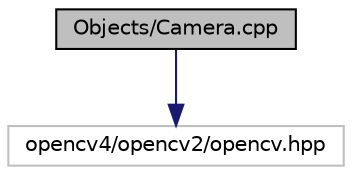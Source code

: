 digraph "Objects/Camera.cpp"
{
 // LATEX_PDF_SIZE
  edge [fontname="Helvetica",fontsize="10",labelfontname="Helvetica",labelfontsize="10"];
  node [fontname="Helvetica",fontsize="10",shape=record];
  Node1 [label="Objects/Camera.cpp",height=0.2,width=0.4,color="black", fillcolor="grey75", style="filled", fontcolor="black",tooltip="This file defines a Camera class that allows setting up a camera and obtaining a video stream."];
  Node1 -> Node2 [color="midnightblue",fontsize="10",style="solid"];
  Node2 [label="opencv4/opencv2/opencv.hpp",height=0.2,width=0.4,color="grey75", fillcolor="white", style="filled",tooltip=" "];
}

